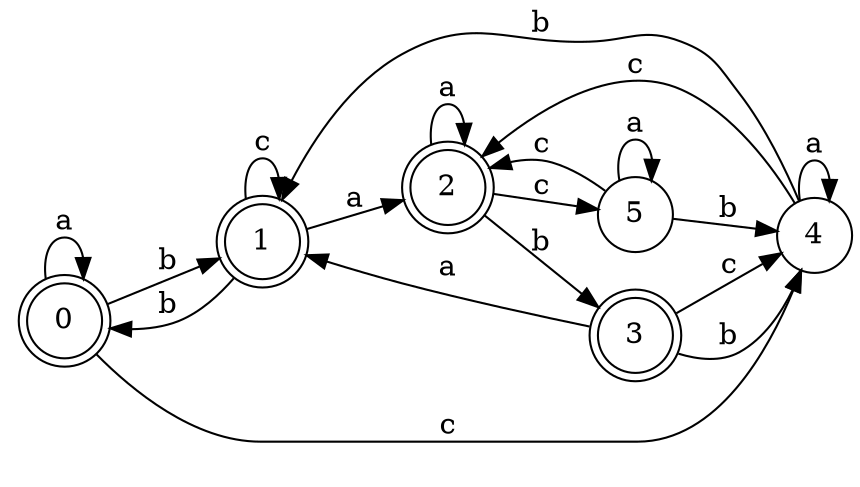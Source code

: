 digraph n5_1 {
__start0 [label="" shape="none"];

rankdir=LR;
size="8,5";

s0 [style="rounded,filled", color="black", fillcolor="white" shape="doublecircle", label="0"];
s1 [style="rounded,filled", color="black", fillcolor="white" shape="doublecircle", label="1"];
s2 [style="rounded,filled", color="black", fillcolor="white" shape="doublecircle", label="2"];
s3 [style="rounded,filled", color="black", fillcolor="white" shape="doublecircle", label="3"];
s4 [style="filled", color="black", fillcolor="white" shape="circle", label="4"];
s5 [style="filled", color="black", fillcolor="white" shape="circle", label="5"];
s0 -> s0 [label="a"];
s0 -> s1 [label="b"];
s0 -> s4 [label="c"];
s1 -> s2 [label="a"];
s1 -> s0 [label="b"];
s1 -> s1 [label="c"];
s2 -> s2 [label="a"];
s2 -> s3 [label="b"];
s2 -> s5 [label="c"];
s3 -> s1 [label="a"];
s3 -> s4 [label="b"];
s3 -> s4 [label="c"];
s4 -> s4 [label="a"];
s4 -> s1 [label="b"];
s4 -> s2 [label="c"];
s5 -> s5 [label="a"];
s5 -> s4 [label="b"];
s5 -> s2 [label="c"];

}